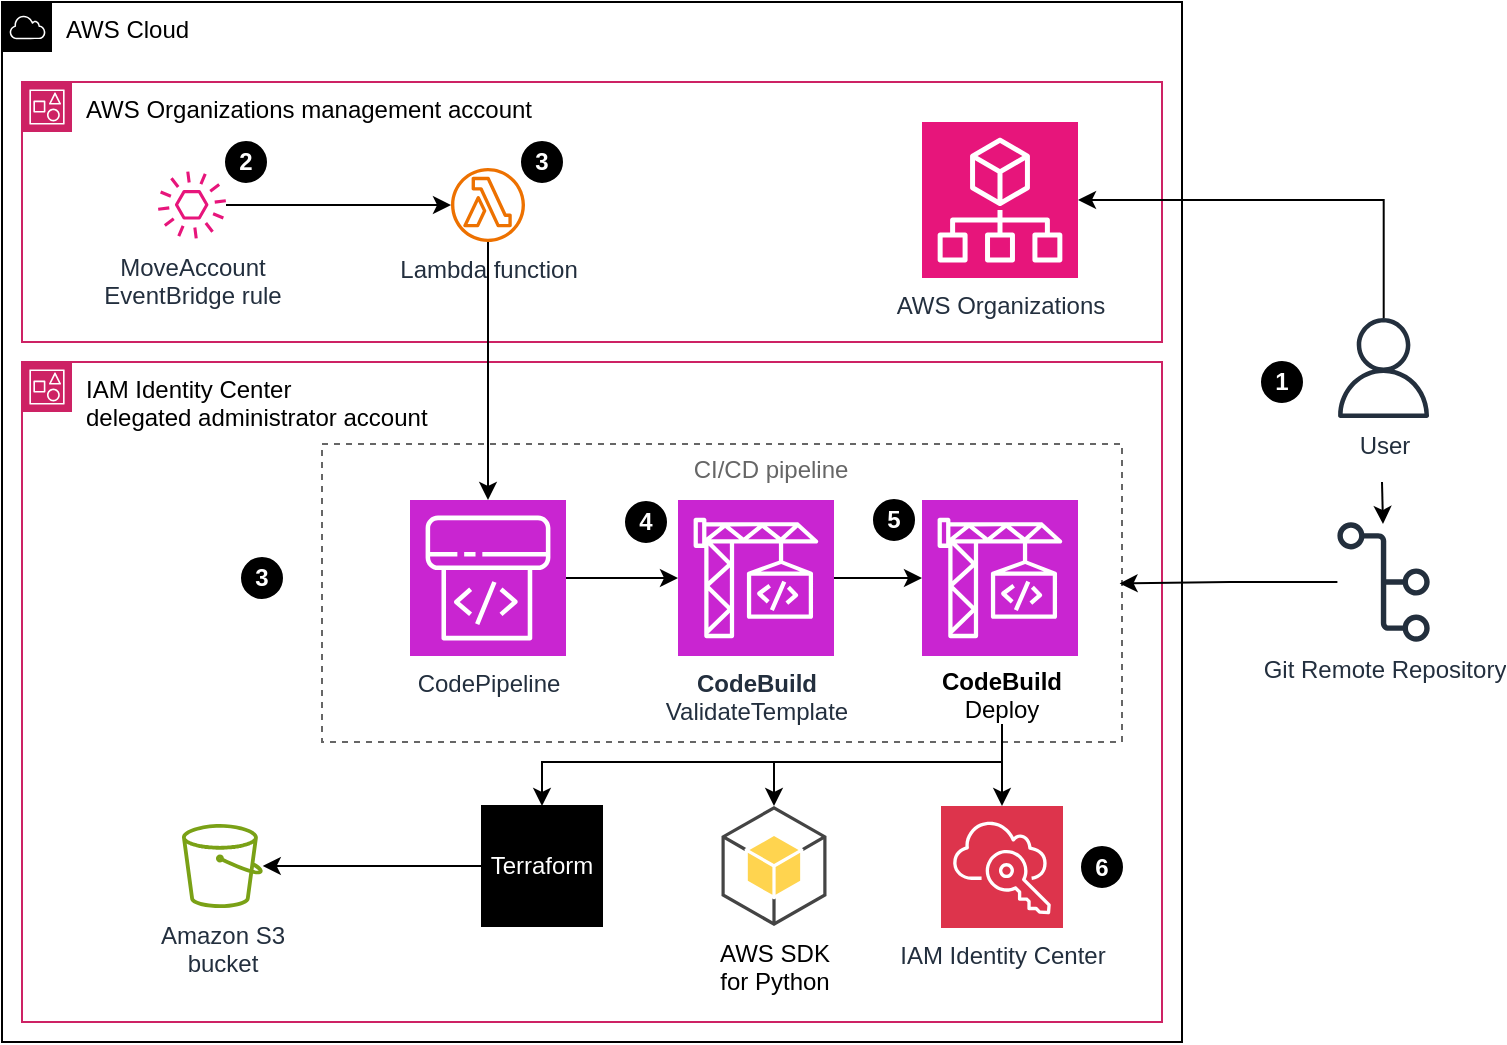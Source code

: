 <mxfile version="21.7.4" type="device">
  <diagram name="Page-1" id="TT_tIUdXtbXGJQ603LId">
    <mxGraphModel dx="866" dy="599" grid="1" gridSize="10" guides="1" tooltips="1" connect="1" arrows="1" fold="1" page="1" pageScale="1" pageWidth="850" pageHeight="1100" math="0" shadow="0">
      <root>
        <mxCell id="0" />
        <mxCell id="1" parent="0" />
        <mxCell id="wox9m5H8_VQ_Gffi9_Kt-1" value="&lt;font color=&quot;#000000&quot;&gt;AWS Cloud&lt;/font&gt;" style="sketch=0;outlineConnect=0;gradientColor=none;html=1;whiteSpace=wrap;fontSize=12;fontStyle=0;shape=mxgraph.aws4.group;grIcon=mxgraph.aws4.group_aws_cloud;strokeColor=#000000;fillColor=none;verticalAlign=top;align=left;spacingLeft=30;fontColor=#AAB7B8;dashed=0;" vertex="1" parent="1">
          <mxGeometry x="40" y="40" width="590" height="520" as="geometry" />
        </mxCell>
        <mxCell id="wox9m5H8_VQ_Gffi9_Kt-7" value="" style="rounded=0;whiteSpace=wrap;html=1;fillColor=none;dashed=1;strokeColor=#666666;" vertex="1" parent="1">
          <mxGeometry x="200" y="261" width="400" height="149" as="geometry" />
        </mxCell>
        <mxCell id="wox9m5H8_VQ_Gffi9_Kt-2" value="&lt;font color=&quot;#000000&quot;&gt;AWS Organizations management account&lt;/font&gt;" style="points=[[0,0],[0.25,0],[0.5,0],[0.75,0],[1,0],[1,0.25],[1,0.5],[1,0.75],[1,1],[0.75,1],[0.5,1],[0.25,1],[0,1],[0,0.75],[0,0.5],[0,0.25]];outlineConnect=0;gradientColor=none;html=1;whiteSpace=wrap;fontSize=12;fontStyle=0;container=1;pointerEvents=0;collapsible=0;recursiveResize=0;shape=mxgraph.aws4.group;grIcon=mxgraph.aws4.group_account;strokeColor=#CD2264;fillColor=none;verticalAlign=top;align=left;spacingLeft=30;fontColor=#CD2264;dashed=0;" vertex="1" parent="1">
          <mxGeometry x="50" y="80" width="570" height="130" as="geometry" />
        </mxCell>
        <mxCell id="wox9m5H8_VQ_Gffi9_Kt-8" value="MoveAccount&lt;br&gt;EventBridge rule" style="sketch=0;outlineConnect=0;fontColor=#232F3E;gradientColor=none;fillColor=#E7157B;strokeColor=none;dashed=0;verticalLabelPosition=bottom;verticalAlign=top;align=center;html=1;fontSize=12;fontStyle=0;aspect=fixed;pointerEvents=1;shape=mxgraph.aws4.event;" vertex="1" parent="wox9m5H8_VQ_Gffi9_Kt-2">
          <mxGeometry x="68" y="44.5" width="34" height="34" as="geometry" />
        </mxCell>
        <mxCell id="wox9m5H8_VQ_Gffi9_Kt-43" value="&lt;font color=&quot;#ffffff&quot;&gt;&lt;b&gt;3&lt;/b&gt;&lt;/font&gt;" style="ellipse;whiteSpace=wrap;html=1;fillColor=#000000;" vertex="1" parent="wox9m5H8_VQ_Gffi9_Kt-2">
          <mxGeometry x="250" y="30" width="20" height="20" as="geometry" />
        </mxCell>
        <mxCell id="wox9m5H8_VQ_Gffi9_Kt-42" value="&lt;font color=&quot;#ffffff&quot;&gt;&lt;b&gt;2&lt;/b&gt;&lt;/font&gt;" style="ellipse;whiteSpace=wrap;html=1;fillColor=#000000;" vertex="1" parent="wox9m5H8_VQ_Gffi9_Kt-2">
          <mxGeometry x="102" y="30" width="20" height="20" as="geometry" />
        </mxCell>
        <mxCell id="wox9m5H8_VQ_Gffi9_Kt-3" value="&lt;font color=&quot;#000000&quot;&gt;IAM Identity Center &lt;br&gt;delegated administrator account&lt;/font&gt;" style="points=[[0,0],[0.25,0],[0.5,0],[0.75,0],[1,0],[1,0.25],[1,0.5],[1,0.75],[1,1],[0.75,1],[0.5,1],[0.25,1],[0,1],[0,0.75],[0,0.5],[0,0.25]];outlineConnect=0;gradientColor=none;html=1;whiteSpace=wrap;fontSize=12;fontStyle=0;container=1;pointerEvents=0;collapsible=0;recursiveResize=0;shape=mxgraph.aws4.group;grIcon=mxgraph.aws4.group_account;strokeColor=#CD2264;fillColor=none;verticalAlign=top;align=left;spacingLeft=30;fontColor=#CD2264;dashed=0;" vertex="1" parent="1">
          <mxGeometry x="50" y="220" width="570" height="330" as="geometry" />
        </mxCell>
        <mxCell id="wox9m5H8_VQ_Gffi9_Kt-29" style="edgeStyle=orthogonalEdgeStyle;rounded=0;orthogonalLoop=1;jettySize=auto;html=1;" edge="1" parent="wox9m5H8_VQ_Gffi9_Kt-3" source="wox9m5H8_VQ_Gffi9_Kt-6" target="wox9m5H8_VQ_Gffi9_Kt-12">
          <mxGeometry relative="1" as="geometry" />
        </mxCell>
        <mxCell id="wox9m5H8_VQ_Gffi9_Kt-6" value="&lt;b&gt;CodeBuild&lt;/b&gt;&lt;br&gt;ValidateTemplate" style="sketch=0;points=[[0,0,0],[0.25,0,0],[0.5,0,0],[0.75,0,0],[1,0,0],[0,1,0],[0.25,1,0],[0.5,1,0],[0.75,1,0],[1,1,0],[0,0.25,0],[0,0.5,0],[0,0.75,0],[1,0.25,0],[1,0.5,0],[1,0.75,0]];outlineConnect=0;fontColor=#232F3E;fillColor=#C925D1;strokeColor=#ffffff;dashed=0;verticalLabelPosition=bottom;verticalAlign=top;align=center;html=1;fontSize=12;fontStyle=0;aspect=fixed;shape=mxgraph.aws4.resourceIcon;resIcon=mxgraph.aws4.codebuild;" vertex="1" parent="wox9m5H8_VQ_Gffi9_Kt-3">
          <mxGeometry x="328" y="69" width="78" height="78" as="geometry" />
        </mxCell>
        <mxCell id="wox9m5H8_VQ_Gffi9_Kt-28" style="edgeStyle=orthogonalEdgeStyle;rounded=0;orthogonalLoop=1;jettySize=auto;html=1;" edge="1" parent="wox9m5H8_VQ_Gffi9_Kt-3" source="wox9m5H8_VQ_Gffi9_Kt-5" target="wox9m5H8_VQ_Gffi9_Kt-6">
          <mxGeometry relative="1" as="geometry" />
        </mxCell>
        <mxCell id="wox9m5H8_VQ_Gffi9_Kt-5" value="CodePipeline" style="sketch=0;points=[[0,0,0],[0.25,0,0],[0.5,0,0],[0.75,0,0],[1,0,0],[0,1,0],[0.25,1,0],[0.5,1,0],[0.75,1,0],[1,1,0],[0,0.25,0],[0,0.5,0],[0,0.75,0],[1,0.25,0],[1,0.5,0],[1,0.75,0]];outlineConnect=0;fontColor=#232F3E;fillColor=#C925D1;strokeColor=#ffffff;dashed=0;verticalLabelPosition=bottom;verticalAlign=top;align=center;html=1;fontSize=12;fontStyle=0;aspect=fixed;shape=mxgraph.aws4.resourceIcon;resIcon=mxgraph.aws4.codepipeline;" vertex="1" parent="wox9m5H8_VQ_Gffi9_Kt-3">
          <mxGeometry x="194" y="69" width="78" height="78" as="geometry" />
        </mxCell>
        <mxCell id="wox9m5H8_VQ_Gffi9_Kt-12" value="" style="sketch=0;points=[[0,0,0],[0.25,0,0],[0.5,0,0],[0.75,0,0],[1,0,0],[0,1,0],[0.25,1,0],[0.5,1,0],[0.75,1,0],[1,1,0],[0,0.25,0],[0,0.5,0],[0,0.75,0],[1,0.25,0],[1,0.5,0],[1,0.75,0]];outlineConnect=0;fontColor=#232F3E;fillColor=#C925D1;strokeColor=#ffffff;dashed=0;verticalLabelPosition=bottom;verticalAlign=top;align=center;html=1;fontSize=12;fontStyle=0;aspect=fixed;shape=mxgraph.aws4.resourceIcon;resIcon=mxgraph.aws4.codebuild;" vertex="1" parent="wox9m5H8_VQ_Gffi9_Kt-3">
          <mxGeometry x="450" y="69" width="78" height="78" as="geometry" />
        </mxCell>
        <mxCell id="wox9m5H8_VQ_Gffi9_Kt-16" value="AWS SDK&lt;br&gt;for Python" style="outlineConnect=0;dashed=0;verticalLabelPosition=bottom;verticalAlign=top;align=center;html=1;shape=mxgraph.aws3.android;fillColor=#FFD44F;gradientColor=none;" vertex="1" parent="wox9m5H8_VQ_Gffi9_Kt-3">
          <mxGeometry x="349.75" y="222" width="52.5" height="60" as="geometry" />
        </mxCell>
        <mxCell id="wox9m5H8_VQ_Gffi9_Kt-19" value="Amazon S3&lt;br&gt;bucket" style="sketch=0;outlineConnect=0;fontColor=#232F3E;gradientColor=none;fillColor=#7AA116;strokeColor=none;dashed=0;verticalLabelPosition=bottom;verticalAlign=top;align=center;html=1;fontSize=12;fontStyle=0;aspect=fixed;pointerEvents=1;shape=mxgraph.aws4.bucket;" vertex="1" parent="wox9m5H8_VQ_Gffi9_Kt-3">
          <mxGeometry x="80" y="231" width="40.38" height="42" as="geometry" />
        </mxCell>
        <mxCell id="wox9m5H8_VQ_Gffi9_Kt-15" value="&lt;font color=&quot;#ffffff&quot;&gt;Terraform&lt;/font&gt;" style="whiteSpace=wrap;html=1;aspect=fixed;fillColor=#000000;" vertex="1" parent="wox9m5H8_VQ_Gffi9_Kt-3">
          <mxGeometry x="230" y="222" width="60" height="60" as="geometry" />
        </mxCell>
        <mxCell id="wox9m5H8_VQ_Gffi9_Kt-22" style="edgeStyle=orthogonalEdgeStyle;rounded=0;orthogonalLoop=1;jettySize=auto;html=1;" edge="1" parent="wox9m5H8_VQ_Gffi9_Kt-3" source="wox9m5H8_VQ_Gffi9_Kt-15" target="wox9m5H8_VQ_Gffi9_Kt-19">
          <mxGeometry relative="1" as="geometry" />
        </mxCell>
        <mxCell id="wox9m5H8_VQ_Gffi9_Kt-49" value="&lt;font color=&quot;#ffffff&quot;&gt;&lt;b&gt;3&lt;/b&gt;&lt;/font&gt;" style="ellipse;whiteSpace=wrap;html=1;fillColor=#000000;" vertex="1" parent="wox9m5H8_VQ_Gffi9_Kt-3">
          <mxGeometry x="110" y="98" width="20" height="20" as="geometry" />
        </mxCell>
        <mxCell id="wox9m5H8_VQ_Gffi9_Kt-21" style="edgeStyle=orthogonalEdgeStyle;rounded=0;orthogonalLoop=1;jettySize=auto;html=1;" edge="1" parent="1" source="wox9m5H8_VQ_Gffi9_Kt-4" target="wox9m5H8_VQ_Gffi9_Kt-5">
          <mxGeometry relative="1" as="geometry" />
        </mxCell>
        <mxCell id="wox9m5H8_VQ_Gffi9_Kt-4" value="Lambda function" style="sketch=0;outlineConnect=0;fontColor=#232F3E;gradientColor=none;fillColor=#ED7100;strokeColor=none;dashed=0;verticalLabelPosition=bottom;verticalAlign=top;align=center;html=1;fontSize=12;fontStyle=0;aspect=fixed;pointerEvents=1;shape=mxgraph.aws4.lambda_function;" vertex="1" parent="1">
          <mxGeometry x="264.5" y="123" width="37" height="37" as="geometry" />
        </mxCell>
        <mxCell id="wox9m5H8_VQ_Gffi9_Kt-20" style="edgeStyle=orthogonalEdgeStyle;rounded=0;orthogonalLoop=1;jettySize=auto;html=1;" edge="1" parent="1" source="wox9m5H8_VQ_Gffi9_Kt-8" target="wox9m5H8_VQ_Gffi9_Kt-4">
          <mxGeometry relative="1" as="geometry" />
        </mxCell>
        <mxCell id="wox9m5H8_VQ_Gffi9_Kt-9" value="AWS Organizations" style="sketch=0;points=[[0,0,0],[0.25,0,0],[0.5,0,0],[0.75,0,0],[1,0,0],[0,1,0],[0.25,1,0],[0.5,1,0],[0.75,1,0],[1,1,0],[0,0.25,0],[0,0.5,0],[0,0.75,0],[1,0.25,0],[1,0.5,0],[1,0.75,0]];points=[[0,0,0],[0.25,0,0],[0.5,0,0],[0.75,0,0],[1,0,0],[0,1,0],[0.25,1,0],[0.5,1,0],[0.75,1,0],[1,1,0],[0,0.25,0],[0,0.5,0],[0,0.75,0],[1,0.25,0],[1,0.5,0],[1,0.75,0]];outlineConnect=0;fontColor=#232F3E;fillColor=#E7157B;strokeColor=#ffffff;dashed=0;verticalLabelPosition=bottom;verticalAlign=top;align=center;html=1;fontSize=12;fontStyle=0;aspect=fixed;shape=mxgraph.aws4.resourceIcon;resIcon=mxgraph.aws4.organizations;" vertex="1" parent="1">
          <mxGeometry x="500" y="100" width="78" height="78" as="geometry" />
        </mxCell>
        <mxCell id="wox9m5H8_VQ_Gffi9_Kt-23" style="edgeStyle=orthogonalEdgeStyle;rounded=0;orthogonalLoop=1;jettySize=auto;html=1;entryX=0.997;entryY=0.468;entryDx=0;entryDy=0;entryPerimeter=0;" edge="1" parent="1" source="wox9m5H8_VQ_Gffi9_Kt-11" target="wox9m5H8_VQ_Gffi9_Kt-7">
          <mxGeometry relative="1" as="geometry" />
        </mxCell>
        <mxCell id="wox9m5H8_VQ_Gffi9_Kt-11" value="Git Remote Repository" style="sketch=0;outlineConnect=0;fontColor=#232F3E;gradientColor=none;fillColor=#232F3D;strokeColor=none;dashed=0;verticalLabelPosition=bottom;verticalAlign=top;align=center;html=1;fontSize=12;fontStyle=0;aspect=fixed;pointerEvents=1;shape=mxgraph.aws4.git_repository;" vertex="1" parent="1">
          <mxGeometry x="707.7" y="300" width="46.15" height="60" as="geometry" />
        </mxCell>
        <mxCell id="wox9m5H8_VQ_Gffi9_Kt-13" value="&lt;font color=&quot;#666666&quot;&gt;CI/CD pipeline&lt;/font&gt;" style="text;html=1;align=center;verticalAlign=middle;resizable=0;points=[];autosize=1;strokeColor=none;fillColor=none;" vertex="1" parent="1">
          <mxGeometry x="373.5" y="259" width="100" height="30" as="geometry" />
        </mxCell>
        <mxCell id="wox9m5H8_VQ_Gffi9_Kt-18" value="IAM Identity Center" style="sketch=0;points=[[0,0,0],[0.25,0,0],[0.5,0,0],[0.75,0,0],[1,0,0],[0,1,0],[0.25,1,0],[0.5,1,0],[0.75,1,0],[1,1,0],[0,0.25,0],[0,0.5,0],[0,0.75,0],[1,0.25,0],[1,0.5,0],[1,0.75,0]];outlineConnect=0;fontColor=#232F3E;fillColor=#DD344C;strokeColor=#ffffff;dashed=0;verticalLabelPosition=bottom;verticalAlign=top;align=center;html=1;fontSize=12;fontStyle=0;aspect=fixed;shape=mxgraph.aws4.resourceIcon;resIcon=mxgraph.aws4.single_sign_on;" vertex="1" parent="1">
          <mxGeometry x="509.5" y="442" width="61" height="61" as="geometry" />
        </mxCell>
        <mxCell id="wox9m5H8_VQ_Gffi9_Kt-26" style="edgeStyle=orthogonalEdgeStyle;rounded=0;orthogonalLoop=1;jettySize=auto;html=1;" edge="1" parent="1" target="wox9m5H8_VQ_Gffi9_Kt-11">
          <mxGeometry relative="1" as="geometry">
            <mxPoint x="730" y="280" as="sourcePoint" />
          </mxGeometry>
        </mxCell>
        <mxCell id="wox9m5H8_VQ_Gffi9_Kt-27" style="edgeStyle=orthogonalEdgeStyle;rounded=0;orthogonalLoop=1;jettySize=auto;html=1;" edge="1" parent="1" source="wox9m5H8_VQ_Gffi9_Kt-25" target="wox9m5H8_VQ_Gffi9_Kt-9">
          <mxGeometry relative="1" as="geometry">
            <Array as="points">
              <mxPoint x="731" y="139" />
            </Array>
          </mxGeometry>
        </mxCell>
        <mxCell id="wox9m5H8_VQ_Gffi9_Kt-25" value="User" style="sketch=0;outlineConnect=0;fontColor=#232F3E;gradientColor=none;fillColor=#232F3D;strokeColor=none;dashed=0;verticalLabelPosition=bottom;verticalAlign=top;align=center;html=1;fontSize=12;fontStyle=0;aspect=fixed;pointerEvents=1;shape=mxgraph.aws4.user;" vertex="1" parent="1">
          <mxGeometry x="705.78" y="198" width="50" height="50" as="geometry" />
        </mxCell>
        <mxCell id="wox9m5H8_VQ_Gffi9_Kt-37" style="edgeStyle=orthogonalEdgeStyle;rounded=0;orthogonalLoop=1;jettySize=auto;html=1;" edge="1" parent="1" source="wox9m5H8_VQ_Gffi9_Kt-36" target="wox9m5H8_VQ_Gffi9_Kt-18">
          <mxGeometry relative="1" as="geometry" />
        </mxCell>
        <mxCell id="wox9m5H8_VQ_Gffi9_Kt-38" style="edgeStyle=orthogonalEdgeStyle;rounded=0;orthogonalLoop=1;jettySize=auto;html=1;" edge="1" parent="1" source="wox9m5H8_VQ_Gffi9_Kt-36" target="wox9m5H8_VQ_Gffi9_Kt-16">
          <mxGeometry relative="1" as="geometry">
            <Array as="points">
              <mxPoint x="540" y="420" />
              <mxPoint x="426" y="420" />
            </Array>
          </mxGeometry>
        </mxCell>
        <mxCell id="wox9m5H8_VQ_Gffi9_Kt-39" style="edgeStyle=orthogonalEdgeStyle;rounded=0;orthogonalLoop=1;jettySize=auto;html=1;" edge="1" parent="1" source="wox9m5H8_VQ_Gffi9_Kt-36" target="wox9m5H8_VQ_Gffi9_Kt-15">
          <mxGeometry relative="1" as="geometry">
            <Array as="points">
              <mxPoint x="540" y="420" />
              <mxPoint x="310" y="420" />
            </Array>
          </mxGeometry>
        </mxCell>
        <mxCell id="wox9m5H8_VQ_Gffi9_Kt-36" value="&lt;div align=&quot;center&quot;&gt;&lt;b&gt;CodeBuild&lt;/b&gt;&lt;br&gt;Deploy&lt;/div&gt;" style="text;whiteSpace=wrap;html=1;align=center;" vertex="1" parent="1">
          <mxGeometry x="505" y="366" width="70" height="35" as="geometry" />
        </mxCell>
        <mxCell id="wox9m5H8_VQ_Gffi9_Kt-40" value="&lt;font color=&quot;#ffffff&quot;&gt;&lt;b&gt;1&lt;/b&gt;&lt;/font&gt;" style="ellipse;whiteSpace=wrap;html=1;fillColor=#000000;" vertex="1" parent="1">
          <mxGeometry x="670" y="220" width="20" height="20" as="geometry" />
        </mxCell>
        <mxCell id="wox9m5H8_VQ_Gffi9_Kt-41" value="&lt;font color=&quot;#ffffff&quot;&gt;&lt;b&gt;6&lt;/b&gt;&lt;/font&gt;" style="ellipse;whiteSpace=wrap;html=1;fillColor=#000000;" vertex="1" parent="1">
          <mxGeometry x="580" y="462.5" width="20" height="20" as="geometry" />
        </mxCell>
        <mxCell id="wox9m5H8_VQ_Gffi9_Kt-50" value="&lt;font color=&quot;#ffffff&quot;&gt;&lt;b&gt;4&lt;/b&gt;&lt;/font&gt;" style="ellipse;whiteSpace=wrap;html=1;fillColor=#000000;" vertex="1" parent="1">
          <mxGeometry x="352" y="290" width="20" height="20" as="geometry" />
        </mxCell>
        <mxCell id="wox9m5H8_VQ_Gffi9_Kt-52" value="&lt;font color=&quot;#ffffff&quot;&gt;&lt;b&gt;5&lt;/b&gt;&lt;/font&gt;" style="ellipse;whiteSpace=wrap;html=1;fillColor=#000000;" vertex="1" parent="1">
          <mxGeometry x="476" y="289" width="20" height="20" as="geometry" />
        </mxCell>
      </root>
    </mxGraphModel>
  </diagram>
</mxfile>
